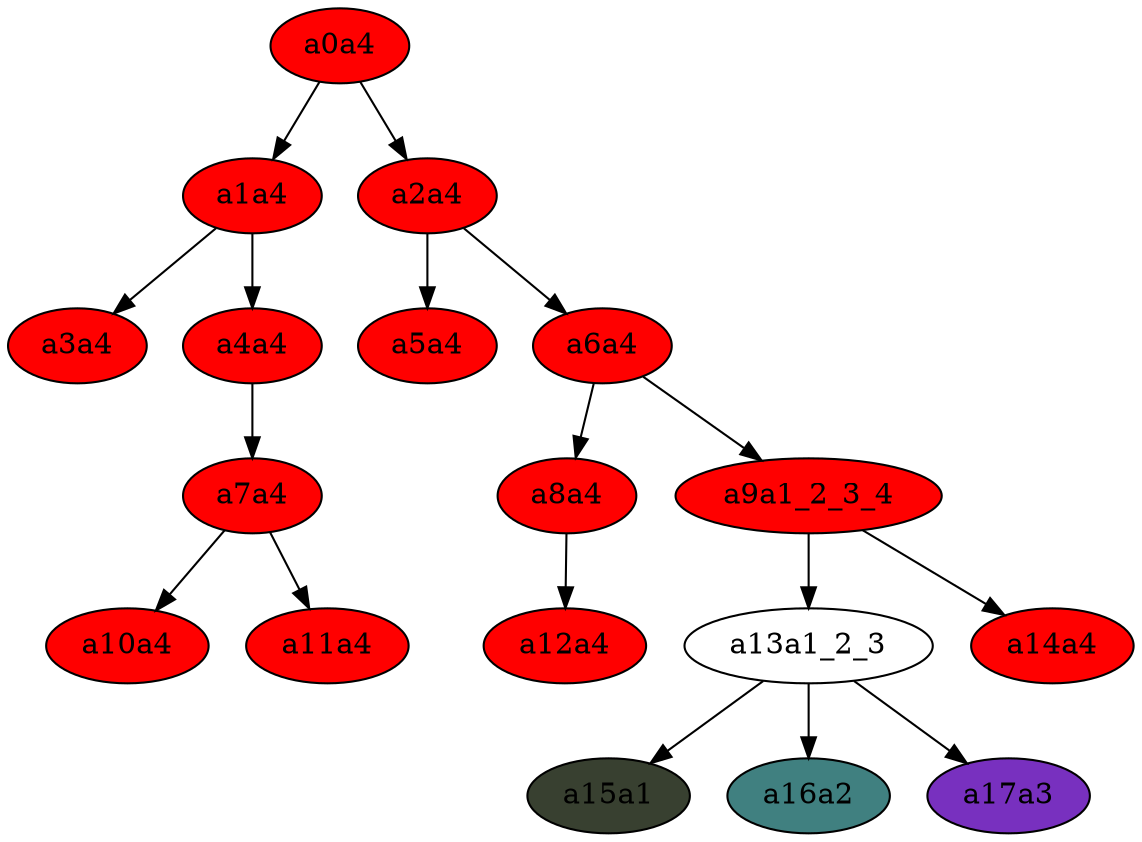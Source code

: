 digraph fitch_step_1_cactus{
a0a4 [style=filled,fillcolor="1.0 1.0 1.0"]
a0a4->a1a4;
a1a4 [style=filled,fillcolor="1.0 1.0 1.0"]
a1a4->a3a4;
a3a4 [style=filled,fillcolor="1.0 1.0 1.0"]
a1a4->a4a4;
a4a4 [style=filled,fillcolor="1.0 1.0 1.0"]
a4a4->a7a4;
a7a4 [style=filled,fillcolor="1.0 1.0 1.0"]
a7a4->a10a4;
a10a4 [style=filled,fillcolor="1.0 1.0 1.0"]
a7a4->a11a4;
a11a4 [style=filled,fillcolor="1.0 1.0 1.0"]
a0a4->a2a4;
a2a4 [style=filled,fillcolor="1.0 1.0 1.0"]
a2a4->a5a4;
a5a4 [style=filled,fillcolor="1.0 1.0 1.0"]
a2a4->a6a4;
a6a4 [style=filled,fillcolor="1.0 1.0 1.0"]
a6a4->a8a4;
a8a4 [style=filled,fillcolor="1.0 1.0 1.0"]
a8a4->a12a4;
a12a4 [style=filled,fillcolor="1.0 1.0 1.0"]
a6a4->a9a1_2_3_4;
a9a1_2_3_4 [style=filled,fillcolor="1.0 1.0 1.0"]
a9a1_2_3_4->a13a1_2_3;
a13a1_2_3->a15a1;
a15a1 [style=filled,fillcolor="0.25 0.25 0.25"]
a13a1_2_3->a16a2;
a16a2 [style=filled,fillcolor="0.5 0.5 0.5"]
a13a1_2_3->a17a3;
a17a3 [style=filled,fillcolor="0.75 0.75 0.75"]
a9a1_2_3_4->a14a4;
a14a4 [style=filled,fillcolor="1.0 1.0 1.0"]
}
